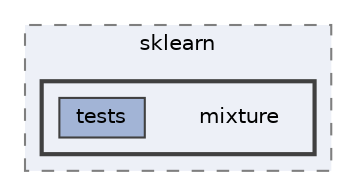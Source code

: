 digraph "/home/jam/Research/IRES-2025/dev/src/llm-scripts/testing/hypothesis-testing/hyp-env/lib/python3.12/site-packages/sklearn/mixture"
{
 // LATEX_PDF_SIZE
  bgcolor="transparent";
  edge [fontname=Helvetica,fontsize=10,labelfontname=Helvetica,labelfontsize=10];
  node [fontname=Helvetica,fontsize=10,shape=box,height=0.2,width=0.4];
  compound=true
  subgraph clusterdir_95412a8f6746b9685e089ed9447bfec4 {
    graph [ bgcolor="#edf0f7", pencolor="grey50", label="sklearn", fontname=Helvetica,fontsize=10 style="filled,dashed", URL="dir_95412a8f6746b9685e089ed9447bfec4.html",tooltip=""]
  subgraph clusterdir_6a5757d26ea22ff29dc9ff6e52268f69 {
    graph [ bgcolor="#edf0f7", pencolor="grey25", label="", fontname=Helvetica,fontsize=10 style="filled,bold", URL="dir_6a5757d26ea22ff29dc9ff6e52268f69.html",tooltip=""]
    dir_6a5757d26ea22ff29dc9ff6e52268f69 [shape=plaintext, label="mixture"];
  dir_e2b10f7073813017e371ee090285e85a [label="tests", fillcolor="#a2b4d6", color="grey25", style="filled", URL="dir_e2b10f7073813017e371ee090285e85a.html",tooltip=""];
  }
  }
}
